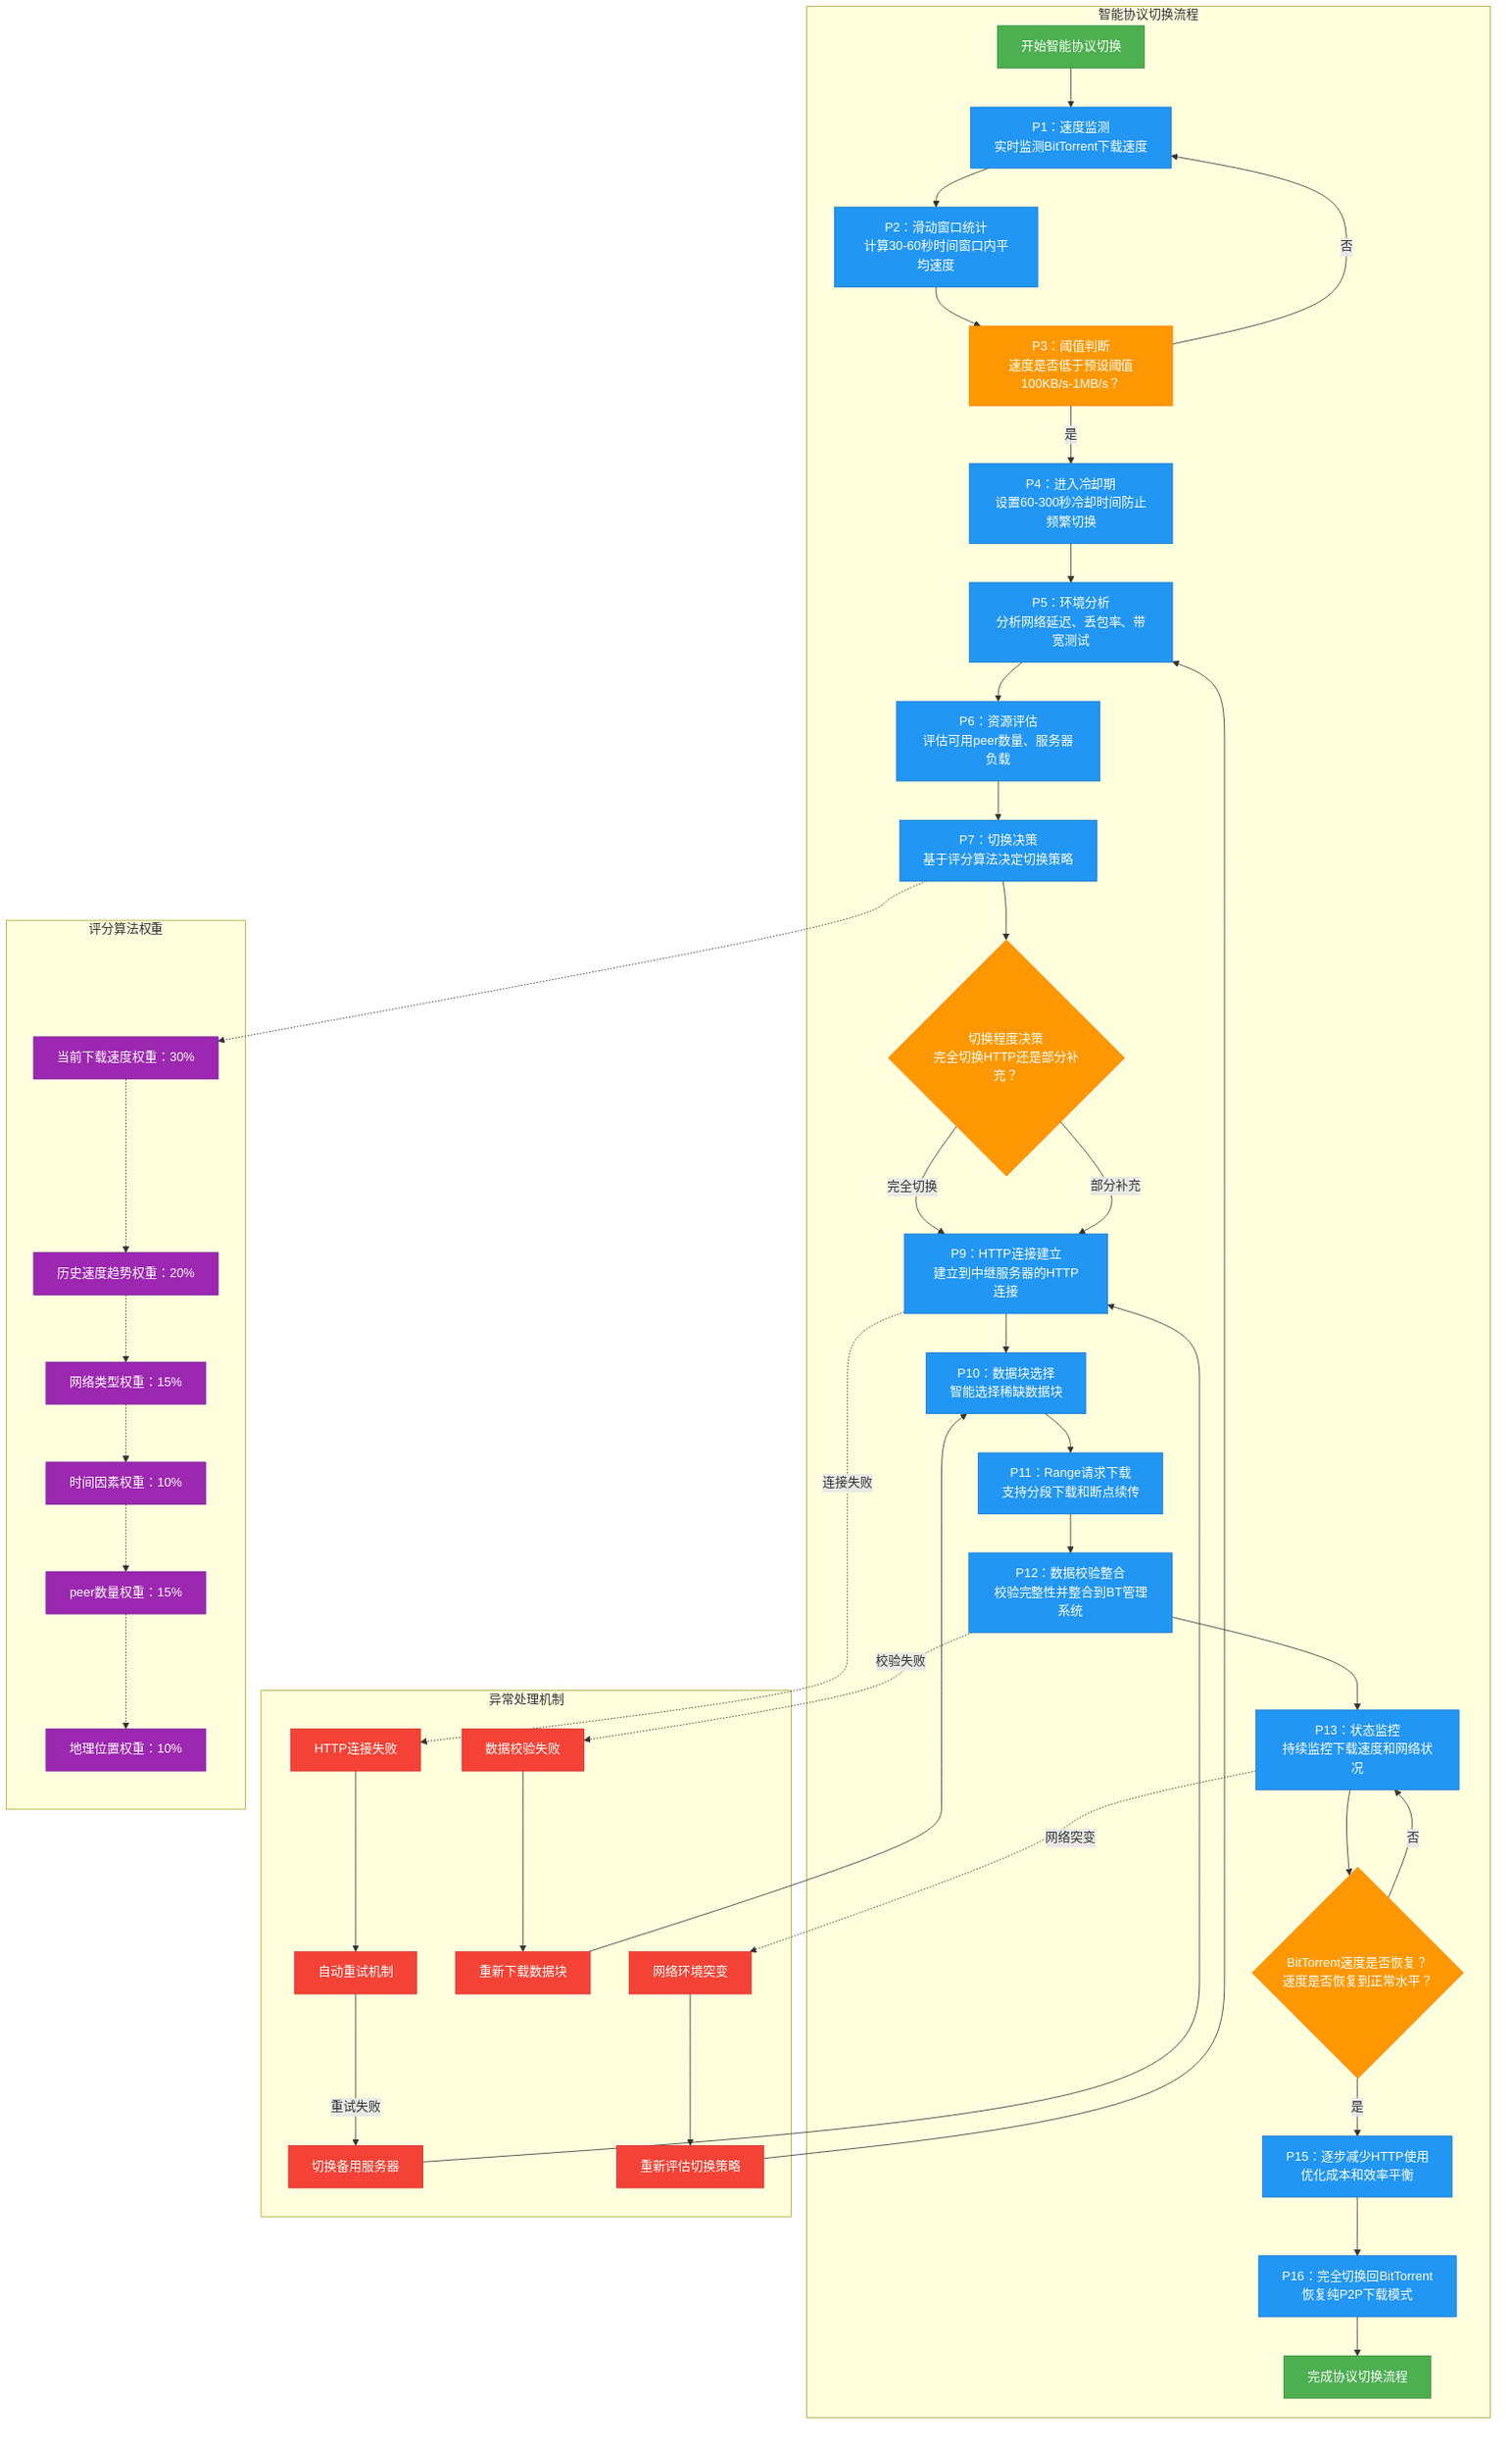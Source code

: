 graph TD
    subgraph "智能协议切换流程"
        START[开始智能协议切换]

        P1[P1：速度监测<br/>实时监测BitTorrent下载速度]

        P2[P2：滑动窗口统计<br/>计算30-60秒时间窗口内平均速度]

        P3[P3：阈值判断<br/>速度是否低于预设阈值100KB/s-1MB/s？]

        P4[P4：进入冷却期<br/>设置60-300秒冷却时间防止频繁切换]

        P5[P5：环境分析<br/>分析网络延迟、丢包率、带宽测试]

        P6[P6：资源评估<br/>评估可用peer数量、服务器负载]

        P7[P7：切换决策<br/>基于评分算法决定切换策略]

        P8{切换程度决策<br/>完全切换HTTP还是部分补充？}

        P9[P9：HTTP连接建立<br/>建立到中继服务器的HTTP连接]

        P10[P10：数据块选择<br/>智能选择稀缺数据块]

        P11[P11：Range请求下载<br/>支持分段下载和断点续传]

        P12[P12：数据校验整合<br/>校验完整性并整合到BT管理系统]

        P13[P13：状态监控<br/>持续监控下载速度和网络状况]

        P14{BitTorrent速度是否恢复？<br/>速度是否恢复到正常水平？}

        P15[P15：逐步减少HTTP使用<br/>优化成本和效率平衡]

        P16[P16：完全切换回BitTorrent<br/>恢复纯P2P下载模式]

        END[完成协议切换流程]
    end

    %% 主流程连接
    START --> P1
    P1 --> P2
    P2 --> P3
    P3 -->|是| P4
    P3 -->|否| P1
    P4 --> P5
    P5 --> P6
    P6 --> P7
    P7 --> P8
    P8 -->|完全切换| P9
    P8 -->|部分补充| P9
    P9 --> P10
    P10 --> P11
    P11 --> P12
    P12 --> P13
    P13 --> P14
    P14 -->|是| P15
    P14 -->|否| P13
    P15 --> P16
    P16 --> END

    %% 异常处理流程
    subgraph "异常处理机制"
        E1[HTTP连接失败]
        E2[自动重试机制]
        E3[切换备用服务器]
        E4[数据校验失败]
        E5[重新下载数据块]
        E6[网络环境突变]
        E7[重新评估切换策略]
    end

    P9 -.->|连接失败| E1
    E1 --> E2
    E2 -->|重试失败| E3
    E3 --> P9
    P12 -.->|校验失败| E4
    E4 --> E5
    E5 --> P10
    P13 -.->|网络突变| E6
    E6 --> E7
    E7 --> P5

    %% 算法细节说明
    subgraph "评分算法权重"
        A1[当前下载速度权重：30%]
        A2[历史速度趋势权重：20%]
        A3[网络类型权重：15%]
        A4[时间因素权重：10%]
        A5[peer数量权重：15%]
        A6[地理位置权重：10%]
    end

    P7 -.-> A1
    A1 -.-> A2
    A2 -.-> A3
    A3 -.-> A4
    A4 -.-> A5
    A5 -.-> A6

    %% 样式定义
    classDef startEnd fill:#4CAF50,color:#fff,stroke:#388E3C
    classDef process fill:#2196F3,color:#fff,stroke:#1976D2
    classDef decision fill:#FF9800,color:#fff,stroke:#F57C00
    classDef exception fill:#F44336,color:#fff,stroke:#D32F2F
    classDef algorithm fill:#9C27B0,color:#fff,stroke:#7B1FA2

    class START,END startEnd
    class P1,P2,P4,P5,P6,P7,P9,P10,P11,P12,P13,P15,P16 process
    class P3,P8,P14 decision
    class E1,E2,E3,E4,E5,E6,E7 exception
    class A1,A2,A3,A4,A5,A6 algorithm